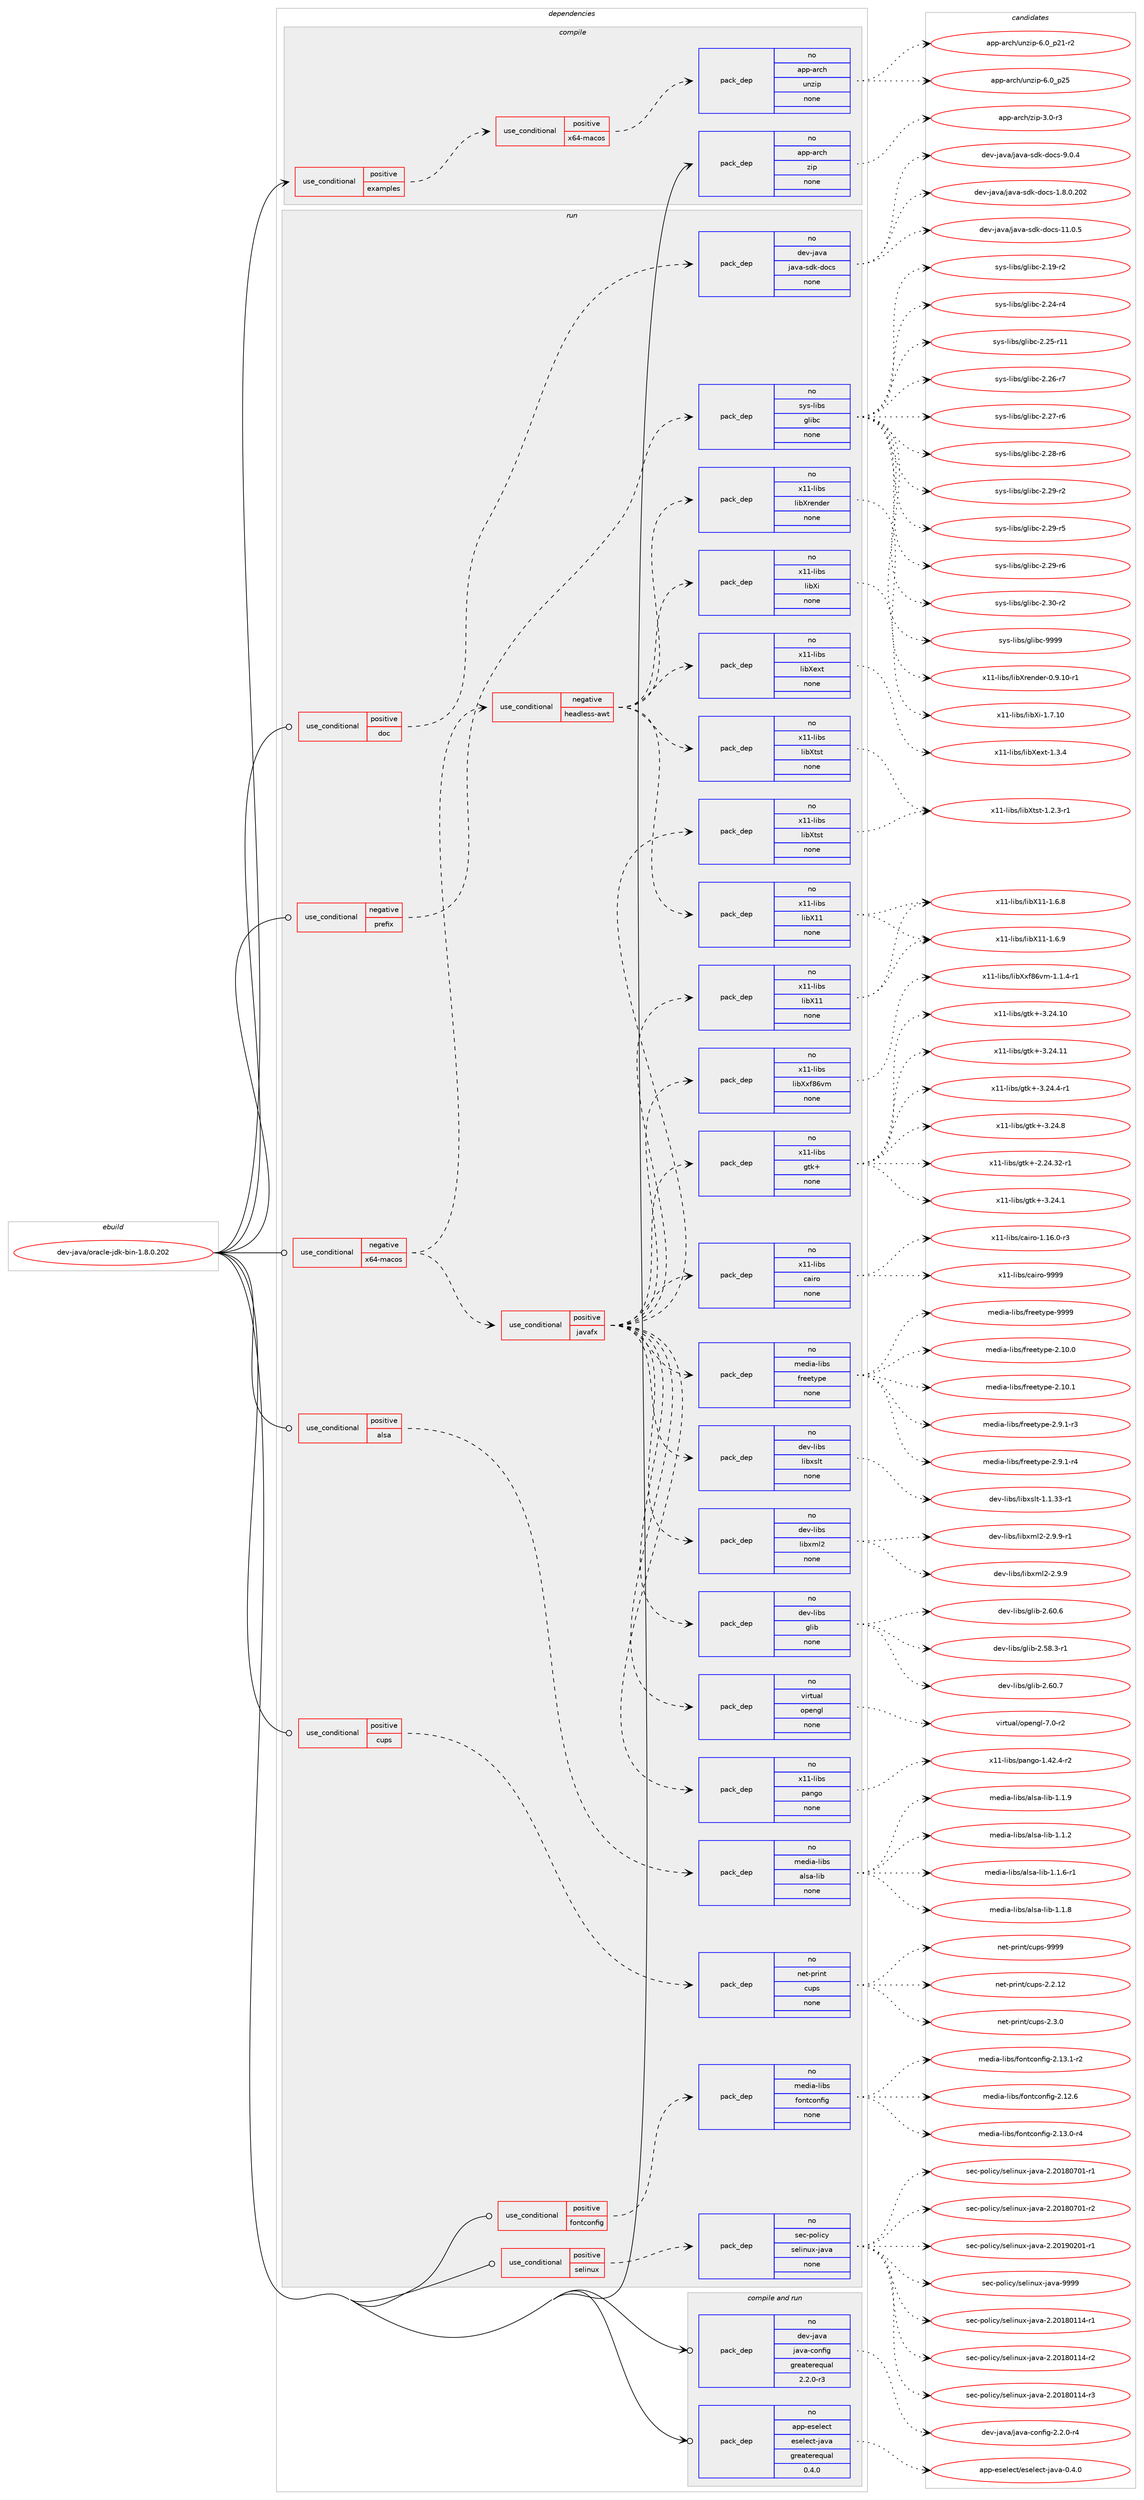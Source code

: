 digraph prolog {

# *************
# Graph options
# *************

newrank=true;
concentrate=true;
compound=true;
graph [rankdir=LR,fontname=Helvetica,fontsize=10,ranksep=1.5];#, ranksep=2.5, nodesep=0.2];
edge  [arrowhead=vee];
node  [fontname=Helvetica,fontsize=10];

# **********
# The ebuild
# **********

subgraph cluster_leftcol {
color=gray;
rank=same;
label=<<i>ebuild</i>>;
id [label="dev-java/oracle-jdk-bin-1.8.0.202", color=red, width=4, href="../dev-java/oracle-jdk-bin-1.8.0.202.svg"];
}

# ****************
# The dependencies
# ****************

subgraph cluster_midcol {
color=gray;
label=<<i>dependencies</i>>;
subgraph cluster_compile {
fillcolor="#eeeeee";
style=filled;
label=<<i>compile</i>>;
subgraph cond129307 {
dependency555800 [label=<<TABLE BORDER="0" CELLBORDER="1" CELLSPACING="0" CELLPADDING="4"><TR><TD ROWSPAN="3" CELLPADDING="10">use_conditional</TD></TR><TR><TD>positive</TD></TR><TR><TD>examples</TD></TR></TABLE>>, shape=none, color=red];
subgraph cond129308 {
dependency555801 [label=<<TABLE BORDER="0" CELLBORDER="1" CELLSPACING="0" CELLPADDING="4"><TR><TD ROWSPAN="3" CELLPADDING="10">use_conditional</TD></TR><TR><TD>positive</TD></TR><TR><TD>x64-macos</TD></TR></TABLE>>, shape=none, color=red];
subgraph pack415303 {
dependency555802 [label=<<TABLE BORDER="0" CELLBORDER="1" CELLSPACING="0" CELLPADDING="4" WIDTH="220"><TR><TD ROWSPAN="6" CELLPADDING="30">pack_dep</TD></TR><TR><TD WIDTH="110">no</TD></TR><TR><TD>app-arch</TD></TR><TR><TD>unzip</TD></TR><TR><TD>none</TD></TR><TR><TD></TD></TR></TABLE>>, shape=none, color=blue];
}
dependency555801:e -> dependency555802:w [weight=20,style="dashed",arrowhead="vee"];
}
dependency555800:e -> dependency555801:w [weight=20,style="dashed",arrowhead="vee"];
}
id:e -> dependency555800:w [weight=20,style="solid",arrowhead="vee"];
subgraph pack415304 {
dependency555803 [label=<<TABLE BORDER="0" CELLBORDER="1" CELLSPACING="0" CELLPADDING="4" WIDTH="220"><TR><TD ROWSPAN="6" CELLPADDING="30">pack_dep</TD></TR><TR><TD WIDTH="110">no</TD></TR><TR><TD>app-arch</TD></TR><TR><TD>zip</TD></TR><TR><TD>none</TD></TR><TR><TD></TD></TR></TABLE>>, shape=none, color=blue];
}
id:e -> dependency555803:w [weight=20,style="solid",arrowhead="vee"];
}
subgraph cluster_compileandrun {
fillcolor="#eeeeee";
style=filled;
label=<<i>compile and run</i>>;
subgraph pack415305 {
dependency555804 [label=<<TABLE BORDER="0" CELLBORDER="1" CELLSPACING="0" CELLPADDING="4" WIDTH="220"><TR><TD ROWSPAN="6" CELLPADDING="30">pack_dep</TD></TR><TR><TD WIDTH="110">no</TD></TR><TR><TD>app-eselect</TD></TR><TR><TD>eselect-java</TD></TR><TR><TD>greaterequal</TD></TR><TR><TD>0.4.0</TD></TR></TABLE>>, shape=none, color=blue];
}
id:e -> dependency555804:w [weight=20,style="solid",arrowhead="odotvee"];
subgraph pack415306 {
dependency555805 [label=<<TABLE BORDER="0" CELLBORDER="1" CELLSPACING="0" CELLPADDING="4" WIDTH="220"><TR><TD ROWSPAN="6" CELLPADDING="30">pack_dep</TD></TR><TR><TD WIDTH="110">no</TD></TR><TR><TD>dev-java</TD></TR><TR><TD>java-config</TD></TR><TR><TD>greaterequal</TD></TR><TR><TD>2.2.0-r3</TD></TR></TABLE>>, shape=none, color=blue];
}
id:e -> dependency555805:w [weight=20,style="solid",arrowhead="odotvee"];
}
subgraph cluster_run {
fillcolor="#eeeeee";
style=filled;
label=<<i>run</i>>;
subgraph cond129309 {
dependency555806 [label=<<TABLE BORDER="0" CELLBORDER="1" CELLSPACING="0" CELLPADDING="4"><TR><TD ROWSPAN="3" CELLPADDING="10">use_conditional</TD></TR><TR><TD>negative</TD></TR><TR><TD>prefix</TD></TR></TABLE>>, shape=none, color=red];
subgraph pack415307 {
dependency555807 [label=<<TABLE BORDER="0" CELLBORDER="1" CELLSPACING="0" CELLPADDING="4" WIDTH="220"><TR><TD ROWSPAN="6" CELLPADDING="30">pack_dep</TD></TR><TR><TD WIDTH="110">no</TD></TR><TR><TD>sys-libs</TD></TR><TR><TD>glibc</TD></TR><TR><TD>none</TD></TR><TR><TD></TD></TR></TABLE>>, shape=none, color=blue];
}
dependency555806:e -> dependency555807:w [weight=20,style="dashed",arrowhead="vee"];
}
id:e -> dependency555806:w [weight=20,style="solid",arrowhead="odot"];
subgraph cond129310 {
dependency555808 [label=<<TABLE BORDER="0" CELLBORDER="1" CELLSPACING="0" CELLPADDING="4"><TR><TD ROWSPAN="3" CELLPADDING="10">use_conditional</TD></TR><TR><TD>negative</TD></TR><TR><TD>x64-macos</TD></TR></TABLE>>, shape=none, color=red];
subgraph cond129311 {
dependency555809 [label=<<TABLE BORDER="0" CELLBORDER="1" CELLSPACING="0" CELLPADDING="4"><TR><TD ROWSPAN="3" CELLPADDING="10">use_conditional</TD></TR><TR><TD>negative</TD></TR><TR><TD>headless-awt</TD></TR></TABLE>>, shape=none, color=red];
subgraph pack415308 {
dependency555810 [label=<<TABLE BORDER="0" CELLBORDER="1" CELLSPACING="0" CELLPADDING="4" WIDTH="220"><TR><TD ROWSPAN="6" CELLPADDING="30">pack_dep</TD></TR><TR><TD WIDTH="110">no</TD></TR><TR><TD>x11-libs</TD></TR><TR><TD>libX11</TD></TR><TR><TD>none</TD></TR><TR><TD></TD></TR></TABLE>>, shape=none, color=blue];
}
dependency555809:e -> dependency555810:w [weight=20,style="dashed",arrowhead="vee"];
subgraph pack415309 {
dependency555811 [label=<<TABLE BORDER="0" CELLBORDER="1" CELLSPACING="0" CELLPADDING="4" WIDTH="220"><TR><TD ROWSPAN="6" CELLPADDING="30">pack_dep</TD></TR><TR><TD WIDTH="110">no</TD></TR><TR><TD>x11-libs</TD></TR><TR><TD>libXext</TD></TR><TR><TD>none</TD></TR><TR><TD></TD></TR></TABLE>>, shape=none, color=blue];
}
dependency555809:e -> dependency555811:w [weight=20,style="dashed",arrowhead="vee"];
subgraph pack415310 {
dependency555812 [label=<<TABLE BORDER="0" CELLBORDER="1" CELLSPACING="0" CELLPADDING="4" WIDTH="220"><TR><TD ROWSPAN="6" CELLPADDING="30">pack_dep</TD></TR><TR><TD WIDTH="110">no</TD></TR><TR><TD>x11-libs</TD></TR><TR><TD>libXi</TD></TR><TR><TD>none</TD></TR><TR><TD></TD></TR></TABLE>>, shape=none, color=blue];
}
dependency555809:e -> dependency555812:w [weight=20,style="dashed",arrowhead="vee"];
subgraph pack415311 {
dependency555813 [label=<<TABLE BORDER="0" CELLBORDER="1" CELLSPACING="0" CELLPADDING="4" WIDTH="220"><TR><TD ROWSPAN="6" CELLPADDING="30">pack_dep</TD></TR><TR><TD WIDTH="110">no</TD></TR><TR><TD>x11-libs</TD></TR><TR><TD>libXrender</TD></TR><TR><TD>none</TD></TR><TR><TD></TD></TR></TABLE>>, shape=none, color=blue];
}
dependency555809:e -> dependency555813:w [weight=20,style="dashed",arrowhead="vee"];
subgraph pack415312 {
dependency555814 [label=<<TABLE BORDER="0" CELLBORDER="1" CELLSPACING="0" CELLPADDING="4" WIDTH="220"><TR><TD ROWSPAN="6" CELLPADDING="30">pack_dep</TD></TR><TR><TD WIDTH="110">no</TD></TR><TR><TD>x11-libs</TD></TR><TR><TD>libXtst</TD></TR><TR><TD>none</TD></TR><TR><TD></TD></TR></TABLE>>, shape=none, color=blue];
}
dependency555809:e -> dependency555814:w [weight=20,style="dashed",arrowhead="vee"];
}
dependency555808:e -> dependency555809:w [weight=20,style="dashed",arrowhead="vee"];
subgraph cond129312 {
dependency555815 [label=<<TABLE BORDER="0" CELLBORDER="1" CELLSPACING="0" CELLPADDING="4"><TR><TD ROWSPAN="3" CELLPADDING="10">use_conditional</TD></TR><TR><TD>positive</TD></TR><TR><TD>javafx</TD></TR></TABLE>>, shape=none, color=red];
subgraph pack415313 {
dependency555816 [label=<<TABLE BORDER="0" CELLBORDER="1" CELLSPACING="0" CELLPADDING="4" WIDTH="220"><TR><TD ROWSPAN="6" CELLPADDING="30">pack_dep</TD></TR><TR><TD WIDTH="110">no</TD></TR><TR><TD>dev-libs</TD></TR><TR><TD>glib</TD></TR><TR><TD>none</TD></TR><TR><TD></TD></TR></TABLE>>, shape=none, color=blue];
}
dependency555815:e -> dependency555816:w [weight=20,style="dashed",arrowhead="vee"];
subgraph pack415314 {
dependency555817 [label=<<TABLE BORDER="0" CELLBORDER="1" CELLSPACING="0" CELLPADDING="4" WIDTH="220"><TR><TD ROWSPAN="6" CELLPADDING="30">pack_dep</TD></TR><TR><TD WIDTH="110">no</TD></TR><TR><TD>dev-libs</TD></TR><TR><TD>libxml2</TD></TR><TR><TD>none</TD></TR><TR><TD></TD></TR></TABLE>>, shape=none, color=blue];
}
dependency555815:e -> dependency555817:w [weight=20,style="dashed",arrowhead="vee"];
subgraph pack415315 {
dependency555818 [label=<<TABLE BORDER="0" CELLBORDER="1" CELLSPACING="0" CELLPADDING="4" WIDTH="220"><TR><TD ROWSPAN="6" CELLPADDING="30">pack_dep</TD></TR><TR><TD WIDTH="110">no</TD></TR><TR><TD>dev-libs</TD></TR><TR><TD>libxslt</TD></TR><TR><TD>none</TD></TR><TR><TD></TD></TR></TABLE>>, shape=none, color=blue];
}
dependency555815:e -> dependency555818:w [weight=20,style="dashed",arrowhead="vee"];
subgraph pack415316 {
dependency555819 [label=<<TABLE BORDER="0" CELLBORDER="1" CELLSPACING="0" CELLPADDING="4" WIDTH="220"><TR><TD ROWSPAN="6" CELLPADDING="30">pack_dep</TD></TR><TR><TD WIDTH="110">no</TD></TR><TR><TD>media-libs</TD></TR><TR><TD>freetype</TD></TR><TR><TD>none</TD></TR><TR><TD></TD></TR></TABLE>>, shape=none, color=blue];
}
dependency555815:e -> dependency555819:w [weight=20,style="dashed",arrowhead="vee"];
subgraph pack415317 {
dependency555820 [label=<<TABLE BORDER="0" CELLBORDER="1" CELLSPACING="0" CELLPADDING="4" WIDTH="220"><TR><TD ROWSPAN="6" CELLPADDING="30">pack_dep</TD></TR><TR><TD WIDTH="110">no</TD></TR><TR><TD>x11-libs</TD></TR><TR><TD>cairo</TD></TR><TR><TD>none</TD></TR><TR><TD></TD></TR></TABLE>>, shape=none, color=blue];
}
dependency555815:e -> dependency555820:w [weight=20,style="dashed",arrowhead="vee"];
subgraph pack415318 {
dependency555821 [label=<<TABLE BORDER="0" CELLBORDER="1" CELLSPACING="0" CELLPADDING="4" WIDTH="220"><TR><TD ROWSPAN="6" CELLPADDING="30">pack_dep</TD></TR><TR><TD WIDTH="110">no</TD></TR><TR><TD>x11-libs</TD></TR><TR><TD>gtk+</TD></TR><TR><TD>none</TD></TR><TR><TD></TD></TR></TABLE>>, shape=none, color=blue];
}
dependency555815:e -> dependency555821:w [weight=20,style="dashed",arrowhead="vee"];
subgraph pack415319 {
dependency555822 [label=<<TABLE BORDER="0" CELLBORDER="1" CELLSPACING="0" CELLPADDING="4" WIDTH="220"><TR><TD ROWSPAN="6" CELLPADDING="30">pack_dep</TD></TR><TR><TD WIDTH="110">no</TD></TR><TR><TD>x11-libs</TD></TR><TR><TD>libX11</TD></TR><TR><TD>none</TD></TR><TR><TD></TD></TR></TABLE>>, shape=none, color=blue];
}
dependency555815:e -> dependency555822:w [weight=20,style="dashed",arrowhead="vee"];
subgraph pack415320 {
dependency555823 [label=<<TABLE BORDER="0" CELLBORDER="1" CELLSPACING="0" CELLPADDING="4" WIDTH="220"><TR><TD ROWSPAN="6" CELLPADDING="30">pack_dep</TD></TR><TR><TD WIDTH="110">no</TD></TR><TR><TD>x11-libs</TD></TR><TR><TD>libXtst</TD></TR><TR><TD>none</TD></TR><TR><TD></TD></TR></TABLE>>, shape=none, color=blue];
}
dependency555815:e -> dependency555823:w [weight=20,style="dashed",arrowhead="vee"];
subgraph pack415321 {
dependency555824 [label=<<TABLE BORDER="0" CELLBORDER="1" CELLSPACING="0" CELLPADDING="4" WIDTH="220"><TR><TD ROWSPAN="6" CELLPADDING="30">pack_dep</TD></TR><TR><TD WIDTH="110">no</TD></TR><TR><TD>x11-libs</TD></TR><TR><TD>libXxf86vm</TD></TR><TR><TD>none</TD></TR><TR><TD></TD></TR></TABLE>>, shape=none, color=blue];
}
dependency555815:e -> dependency555824:w [weight=20,style="dashed",arrowhead="vee"];
subgraph pack415322 {
dependency555825 [label=<<TABLE BORDER="0" CELLBORDER="1" CELLSPACING="0" CELLPADDING="4" WIDTH="220"><TR><TD ROWSPAN="6" CELLPADDING="30">pack_dep</TD></TR><TR><TD WIDTH="110">no</TD></TR><TR><TD>x11-libs</TD></TR><TR><TD>pango</TD></TR><TR><TD>none</TD></TR><TR><TD></TD></TR></TABLE>>, shape=none, color=blue];
}
dependency555815:e -> dependency555825:w [weight=20,style="dashed",arrowhead="vee"];
subgraph pack415323 {
dependency555826 [label=<<TABLE BORDER="0" CELLBORDER="1" CELLSPACING="0" CELLPADDING="4" WIDTH="220"><TR><TD ROWSPAN="6" CELLPADDING="30">pack_dep</TD></TR><TR><TD WIDTH="110">no</TD></TR><TR><TD>virtual</TD></TR><TR><TD>opengl</TD></TR><TR><TD>none</TD></TR><TR><TD></TD></TR></TABLE>>, shape=none, color=blue];
}
dependency555815:e -> dependency555826:w [weight=20,style="dashed",arrowhead="vee"];
}
dependency555808:e -> dependency555815:w [weight=20,style="dashed",arrowhead="vee"];
}
id:e -> dependency555808:w [weight=20,style="solid",arrowhead="odot"];
subgraph cond129313 {
dependency555827 [label=<<TABLE BORDER="0" CELLBORDER="1" CELLSPACING="0" CELLPADDING="4"><TR><TD ROWSPAN="3" CELLPADDING="10">use_conditional</TD></TR><TR><TD>positive</TD></TR><TR><TD>alsa</TD></TR></TABLE>>, shape=none, color=red];
subgraph pack415324 {
dependency555828 [label=<<TABLE BORDER="0" CELLBORDER="1" CELLSPACING="0" CELLPADDING="4" WIDTH="220"><TR><TD ROWSPAN="6" CELLPADDING="30">pack_dep</TD></TR><TR><TD WIDTH="110">no</TD></TR><TR><TD>media-libs</TD></TR><TR><TD>alsa-lib</TD></TR><TR><TD>none</TD></TR><TR><TD></TD></TR></TABLE>>, shape=none, color=blue];
}
dependency555827:e -> dependency555828:w [weight=20,style="dashed",arrowhead="vee"];
}
id:e -> dependency555827:w [weight=20,style="solid",arrowhead="odot"];
subgraph cond129314 {
dependency555829 [label=<<TABLE BORDER="0" CELLBORDER="1" CELLSPACING="0" CELLPADDING="4"><TR><TD ROWSPAN="3" CELLPADDING="10">use_conditional</TD></TR><TR><TD>positive</TD></TR><TR><TD>cups</TD></TR></TABLE>>, shape=none, color=red];
subgraph pack415325 {
dependency555830 [label=<<TABLE BORDER="0" CELLBORDER="1" CELLSPACING="0" CELLPADDING="4" WIDTH="220"><TR><TD ROWSPAN="6" CELLPADDING="30">pack_dep</TD></TR><TR><TD WIDTH="110">no</TD></TR><TR><TD>net-print</TD></TR><TR><TD>cups</TD></TR><TR><TD>none</TD></TR><TR><TD></TD></TR></TABLE>>, shape=none, color=blue];
}
dependency555829:e -> dependency555830:w [weight=20,style="dashed",arrowhead="vee"];
}
id:e -> dependency555829:w [weight=20,style="solid",arrowhead="odot"];
subgraph cond129315 {
dependency555831 [label=<<TABLE BORDER="0" CELLBORDER="1" CELLSPACING="0" CELLPADDING="4"><TR><TD ROWSPAN="3" CELLPADDING="10">use_conditional</TD></TR><TR><TD>positive</TD></TR><TR><TD>doc</TD></TR></TABLE>>, shape=none, color=red];
subgraph pack415326 {
dependency555832 [label=<<TABLE BORDER="0" CELLBORDER="1" CELLSPACING="0" CELLPADDING="4" WIDTH="220"><TR><TD ROWSPAN="6" CELLPADDING="30">pack_dep</TD></TR><TR><TD WIDTH="110">no</TD></TR><TR><TD>dev-java</TD></TR><TR><TD>java-sdk-docs</TD></TR><TR><TD>none</TD></TR><TR><TD></TD></TR></TABLE>>, shape=none, color=blue];
}
dependency555831:e -> dependency555832:w [weight=20,style="dashed",arrowhead="vee"];
}
id:e -> dependency555831:w [weight=20,style="solid",arrowhead="odot"];
subgraph cond129316 {
dependency555833 [label=<<TABLE BORDER="0" CELLBORDER="1" CELLSPACING="0" CELLPADDING="4"><TR><TD ROWSPAN="3" CELLPADDING="10">use_conditional</TD></TR><TR><TD>positive</TD></TR><TR><TD>fontconfig</TD></TR></TABLE>>, shape=none, color=red];
subgraph pack415327 {
dependency555834 [label=<<TABLE BORDER="0" CELLBORDER="1" CELLSPACING="0" CELLPADDING="4" WIDTH="220"><TR><TD ROWSPAN="6" CELLPADDING="30">pack_dep</TD></TR><TR><TD WIDTH="110">no</TD></TR><TR><TD>media-libs</TD></TR><TR><TD>fontconfig</TD></TR><TR><TD>none</TD></TR><TR><TD></TD></TR></TABLE>>, shape=none, color=blue];
}
dependency555833:e -> dependency555834:w [weight=20,style="dashed",arrowhead="vee"];
}
id:e -> dependency555833:w [weight=20,style="solid",arrowhead="odot"];
subgraph cond129317 {
dependency555835 [label=<<TABLE BORDER="0" CELLBORDER="1" CELLSPACING="0" CELLPADDING="4"><TR><TD ROWSPAN="3" CELLPADDING="10">use_conditional</TD></TR><TR><TD>positive</TD></TR><TR><TD>selinux</TD></TR></TABLE>>, shape=none, color=red];
subgraph pack415328 {
dependency555836 [label=<<TABLE BORDER="0" CELLBORDER="1" CELLSPACING="0" CELLPADDING="4" WIDTH="220"><TR><TD ROWSPAN="6" CELLPADDING="30">pack_dep</TD></TR><TR><TD WIDTH="110">no</TD></TR><TR><TD>sec-policy</TD></TR><TR><TD>selinux-java</TD></TR><TR><TD>none</TD></TR><TR><TD></TD></TR></TABLE>>, shape=none, color=blue];
}
dependency555835:e -> dependency555836:w [weight=20,style="dashed",arrowhead="vee"];
}
id:e -> dependency555835:w [weight=20,style="solid",arrowhead="odot"];
}
}

# **************
# The candidates
# **************

subgraph cluster_choices {
rank=same;
color=gray;
label=<<i>candidates</i>>;

subgraph choice415303 {
color=black;
nodesep=1;
choice9711211245971149910447117110122105112455446489511250494511450 [label="app-arch/unzip-6.0_p21-r2", color=red, width=4,href="../app-arch/unzip-6.0_p21-r2.svg"];
choice971121124597114991044711711012210511245544648951125053 [label="app-arch/unzip-6.0_p25", color=red, width=4,href="../app-arch/unzip-6.0_p25.svg"];
dependency555802:e -> choice9711211245971149910447117110122105112455446489511250494511450:w [style=dotted,weight="100"];
dependency555802:e -> choice971121124597114991044711711012210511245544648951125053:w [style=dotted,weight="100"];
}
subgraph choice415304 {
color=black;
nodesep=1;
choice9711211245971149910447122105112455146484511451 [label="app-arch/zip-3.0-r3", color=red, width=4,href="../app-arch/zip-3.0-r3.svg"];
dependency555803:e -> choice9711211245971149910447122105112455146484511451:w [style=dotted,weight="100"];
}
subgraph choice415305 {
color=black;
nodesep=1;
choice9711211245101115101108101991164710111510110810199116451069711897454846524648 [label="app-eselect/eselect-java-0.4.0", color=red, width=4,href="../app-eselect/eselect-java-0.4.0.svg"];
dependency555804:e -> choice9711211245101115101108101991164710111510110810199116451069711897454846524648:w [style=dotted,weight="100"];
}
subgraph choice415306 {
color=black;
nodesep=1;
choice10010111845106971189747106971189745991111101021051034550465046484511452 [label="dev-java/java-config-2.2.0-r4", color=red, width=4,href="../dev-java/java-config-2.2.0-r4.svg"];
dependency555805:e -> choice10010111845106971189747106971189745991111101021051034550465046484511452:w [style=dotted,weight="100"];
}
subgraph choice415307 {
color=black;
nodesep=1;
choice115121115451081059811547103108105989945504649574511450 [label="sys-libs/glibc-2.19-r2", color=red, width=4,href="../sys-libs/glibc-2.19-r2.svg"];
choice115121115451081059811547103108105989945504650524511452 [label="sys-libs/glibc-2.24-r4", color=red, width=4,href="../sys-libs/glibc-2.24-r4.svg"];
choice11512111545108105981154710310810598994550465053451144949 [label="sys-libs/glibc-2.25-r11", color=red, width=4,href="../sys-libs/glibc-2.25-r11.svg"];
choice115121115451081059811547103108105989945504650544511455 [label="sys-libs/glibc-2.26-r7", color=red, width=4,href="../sys-libs/glibc-2.26-r7.svg"];
choice115121115451081059811547103108105989945504650554511454 [label="sys-libs/glibc-2.27-r6", color=red, width=4,href="../sys-libs/glibc-2.27-r6.svg"];
choice115121115451081059811547103108105989945504650564511454 [label="sys-libs/glibc-2.28-r6", color=red, width=4,href="../sys-libs/glibc-2.28-r6.svg"];
choice115121115451081059811547103108105989945504650574511450 [label="sys-libs/glibc-2.29-r2", color=red, width=4,href="../sys-libs/glibc-2.29-r2.svg"];
choice115121115451081059811547103108105989945504650574511453 [label="sys-libs/glibc-2.29-r5", color=red, width=4,href="../sys-libs/glibc-2.29-r5.svg"];
choice115121115451081059811547103108105989945504650574511454 [label="sys-libs/glibc-2.29-r6", color=red, width=4,href="../sys-libs/glibc-2.29-r6.svg"];
choice115121115451081059811547103108105989945504651484511450 [label="sys-libs/glibc-2.30-r2", color=red, width=4,href="../sys-libs/glibc-2.30-r2.svg"];
choice11512111545108105981154710310810598994557575757 [label="sys-libs/glibc-9999", color=red, width=4,href="../sys-libs/glibc-9999.svg"];
dependency555807:e -> choice115121115451081059811547103108105989945504649574511450:w [style=dotted,weight="100"];
dependency555807:e -> choice115121115451081059811547103108105989945504650524511452:w [style=dotted,weight="100"];
dependency555807:e -> choice11512111545108105981154710310810598994550465053451144949:w [style=dotted,weight="100"];
dependency555807:e -> choice115121115451081059811547103108105989945504650544511455:w [style=dotted,weight="100"];
dependency555807:e -> choice115121115451081059811547103108105989945504650554511454:w [style=dotted,weight="100"];
dependency555807:e -> choice115121115451081059811547103108105989945504650564511454:w [style=dotted,weight="100"];
dependency555807:e -> choice115121115451081059811547103108105989945504650574511450:w [style=dotted,weight="100"];
dependency555807:e -> choice115121115451081059811547103108105989945504650574511453:w [style=dotted,weight="100"];
dependency555807:e -> choice115121115451081059811547103108105989945504650574511454:w [style=dotted,weight="100"];
dependency555807:e -> choice115121115451081059811547103108105989945504651484511450:w [style=dotted,weight="100"];
dependency555807:e -> choice11512111545108105981154710310810598994557575757:w [style=dotted,weight="100"];
}
subgraph choice415308 {
color=black;
nodesep=1;
choice120494945108105981154710810598884949454946544656 [label="x11-libs/libX11-1.6.8", color=red, width=4,href="../x11-libs/libX11-1.6.8.svg"];
choice120494945108105981154710810598884949454946544657 [label="x11-libs/libX11-1.6.9", color=red, width=4,href="../x11-libs/libX11-1.6.9.svg"];
dependency555810:e -> choice120494945108105981154710810598884949454946544656:w [style=dotted,weight="100"];
dependency555810:e -> choice120494945108105981154710810598884949454946544657:w [style=dotted,weight="100"];
}
subgraph choice415309 {
color=black;
nodesep=1;
choice12049494510810598115471081059888101120116454946514652 [label="x11-libs/libXext-1.3.4", color=red, width=4,href="../x11-libs/libXext-1.3.4.svg"];
dependency555811:e -> choice12049494510810598115471081059888101120116454946514652:w [style=dotted,weight="100"];
}
subgraph choice415310 {
color=black;
nodesep=1;
choice1204949451081059811547108105988810545494655464948 [label="x11-libs/libXi-1.7.10", color=red, width=4,href="../x11-libs/libXi-1.7.10.svg"];
dependency555812:e -> choice1204949451081059811547108105988810545494655464948:w [style=dotted,weight="100"];
}
subgraph choice415311 {
color=black;
nodesep=1;
choice12049494510810598115471081059888114101110100101114454846574649484511449 [label="x11-libs/libXrender-0.9.10-r1", color=red, width=4,href="../x11-libs/libXrender-0.9.10-r1.svg"];
dependency555813:e -> choice12049494510810598115471081059888114101110100101114454846574649484511449:w [style=dotted,weight="100"];
}
subgraph choice415312 {
color=black;
nodesep=1;
choice120494945108105981154710810598881161151164549465046514511449 [label="x11-libs/libXtst-1.2.3-r1", color=red, width=4,href="../x11-libs/libXtst-1.2.3-r1.svg"];
dependency555814:e -> choice120494945108105981154710810598881161151164549465046514511449:w [style=dotted,weight="100"];
}
subgraph choice415313 {
color=black;
nodesep=1;
choice10010111845108105981154710310810598455046535646514511449 [label="dev-libs/glib-2.58.3-r1", color=red, width=4,href="../dev-libs/glib-2.58.3-r1.svg"];
choice1001011184510810598115471031081059845504654484654 [label="dev-libs/glib-2.60.6", color=red, width=4,href="../dev-libs/glib-2.60.6.svg"];
choice1001011184510810598115471031081059845504654484655 [label="dev-libs/glib-2.60.7", color=red, width=4,href="../dev-libs/glib-2.60.7.svg"];
dependency555816:e -> choice10010111845108105981154710310810598455046535646514511449:w [style=dotted,weight="100"];
dependency555816:e -> choice1001011184510810598115471031081059845504654484654:w [style=dotted,weight="100"];
dependency555816:e -> choice1001011184510810598115471031081059845504654484655:w [style=dotted,weight="100"];
}
subgraph choice415314 {
color=black;
nodesep=1;
choice1001011184510810598115471081059812010910850455046574657 [label="dev-libs/libxml2-2.9.9", color=red, width=4,href="../dev-libs/libxml2-2.9.9.svg"];
choice10010111845108105981154710810598120109108504550465746574511449 [label="dev-libs/libxml2-2.9.9-r1", color=red, width=4,href="../dev-libs/libxml2-2.9.9-r1.svg"];
dependency555817:e -> choice1001011184510810598115471081059812010910850455046574657:w [style=dotted,weight="100"];
dependency555817:e -> choice10010111845108105981154710810598120109108504550465746574511449:w [style=dotted,weight="100"];
}
subgraph choice415315 {
color=black;
nodesep=1;
choice10010111845108105981154710810598120115108116454946494651514511449 [label="dev-libs/libxslt-1.1.33-r1", color=red, width=4,href="../dev-libs/libxslt-1.1.33-r1.svg"];
dependency555818:e -> choice10010111845108105981154710810598120115108116454946494651514511449:w [style=dotted,weight="100"];
}
subgraph choice415316 {
color=black;
nodesep=1;
choice1091011001059745108105981154710211410110111612111210145504649484648 [label="media-libs/freetype-2.10.0", color=red, width=4,href="../media-libs/freetype-2.10.0.svg"];
choice1091011001059745108105981154710211410110111612111210145504649484649 [label="media-libs/freetype-2.10.1", color=red, width=4,href="../media-libs/freetype-2.10.1.svg"];
choice109101100105974510810598115471021141011011161211121014550465746494511451 [label="media-libs/freetype-2.9.1-r3", color=red, width=4,href="../media-libs/freetype-2.9.1-r3.svg"];
choice109101100105974510810598115471021141011011161211121014550465746494511452 [label="media-libs/freetype-2.9.1-r4", color=red, width=4,href="../media-libs/freetype-2.9.1-r4.svg"];
choice109101100105974510810598115471021141011011161211121014557575757 [label="media-libs/freetype-9999", color=red, width=4,href="../media-libs/freetype-9999.svg"];
dependency555819:e -> choice1091011001059745108105981154710211410110111612111210145504649484648:w [style=dotted,weight="100"];
dependency555819:e -> choice1091011001059745108105981154710211410110111612111210145504649484649:w [style=dotted,weight="100"];
dependency555819:e -> choice109101100105974510810598115471021141011011161211121014550465746494511451:w [style=dotted,weight="100"];
dependency555819:e -> choice109101100105974510810598115471021141011011161211121014550465746494511452:w [style=dotted,weight="100"];
dependency555819:e -> choice109101100105974510810598115471021141011011161211121014557575757:w [style=dotted,weight="100"];
}
subgraph choice415317 {
color=black;
nodesep=1;
choice12049494510810598115479997105114111454946495446484511451 [label="x11-libs/cairo-1.16.0-r3", color=red, width=4,href="../x11-libs/cairo-1.16.0-r3.svg"];
choice120494945108105981154799971051141114557575757 [label="x11-libs/cairo-9999", color=red, width=4,href="../x11-libs/cairo-9999.svg"];
dependency555820:e -> choice12049494510810598115479997105114111454946495446484511451:w [style=dotted,weight="100"];
dependency555820:e -> choice120494945108105981154799971051141114557575757:w [style=dotted,weight="100"];
}
subgraph choice415318 {
color=black;
nodesep=1;
choice12049494510810598115471031161074345504650524651504511449 [label="x11-libs/gtk+-2.24.32-r1", color=red, width=4,href="../x11-libs/gtk+-2.24.32-r1.svg"];
choice12049494510810598115471031161074345514650524649 [label="x11-libs/gtk+-3.24.1", color=red, width=4,href="../x11-libs/gtk+-3.24.1.svg"];
choice1204949451081059811547103116107434551465052464948 [label="x11-libs/gtk+-3.24.10", color=red, width=4,href="../x11-libs/gtk+-3.24.10.svg"];
choice1204949451081059811547103116107434551465052464949 [label="x11-libs/gtk+-3.24.11", color=red, width=4,href="../x11-libs/gtk+-3.24.11.svg"];
choice120494945108105981154710311610743455146505246524511449 [label="x11-libs/gtk+-3.24.4-r1", color=red, width=4,href="../x11-libs/gtk+-3.24.4-r1.svg"];
choice12049494510810598115471031161074345514650524656 [label="x11-libs/gtk+-3.24.8", color=red, width=4,href="../x11-libs/gtk+-3.24.8.svg"];
dependency555821:e -> choice12049494510810598115471031161074345504650524651504511449:w [style=dotted,weight="100"];
dependency555821:e -> choice12049494510810598115471031161074345514650524649:w [style=dotted,weight="100"];
dependency555821:e -> choice1204949451081059811547103116107434551465052464948:w [style=dotted,weight="100"];
dependency555821:e -> choice1204949451081059811547103116107434551465052464949:w [style=dotted,weight="100"];
dependency555821:e -> choice120494945108105981154710311610743455146505246524511449:w [style=dotted,weight="100"];
dependency555821:e -> choice12049494510810598115471031161074345514650524656:w [style=dotted,weight="100"];
}
subgraph choice415319 {
color=black;
nodesep=1;
choice120494945108105981154710810598884949454946544656 [label="x11-libs/libX11-1.6.8", color=red, width=4,href="../x11-libs/libX11-1.6.8.svg"];
choice120494945108105981154710810598884949454946544657 [label="x11-libs/libX11-1.6.9", color=red, width=4,href="../x11-libs/libX11-1.6.9.svg"];
dependency555822:e -> choice120494945108105981154710810598884949454946544656:w [style=dotted,weight="100"];
dependency555822:e -> choice120494945108105981154710810598884949454946544657:w [style=dotted,weight="100"];
}
subgraph choice415320 {
color=black;
nodesep=1;
choice120494945108105981154710810598881161151164549465046514511449 [label="x11-libs/libXtst-1.2.3-r1", color=red, width=4,href="../x11-libs/libXtst-1.2.3-r1.svg"];
dependency555823:e -> choice120494945108105981154710810598881161151164549465046514511449:w [style=dotted,weight="100"];
}
subgraph choice415321 {
color=black;
nodesep=1;
choice1204949451081059811547108105988812010256541181094549464946524511449 [label="x11-libs/libXxf86vm-1.1.4-r1", color=red, width=4,href="../x11-libs/libXxf86vm-1.1.4-r1.svg"];
dependency555824:e -> choice1204949451081059811547108105988812010256541181094549464946524511449:w [style=dotted,weight="100"];
}
subgraph choice415322 {
color=black;
nodesep=1;
choice120494945108105981154711297110103111454946525046524511450 [label="x11-libs/pango-1.42.4-r2", color=red, width=4,href="../x11-libs/pango-1.42.4-r2.svg"];
dependency555825:e -> choice120494945108105981154711297110103111454946525046524511450:w [style=dotted,weight="100"];
}
subgraph choice415323 {
color=black;
nodesep=1;
choice1181051141161179710847111112101110103108455546484511450 [label="virtual/opengl-7.0-r2", color=red, width=4,href="../virtual/opengl-7.0-r2.svg"];
dependency555826:e -> choice1181051141161179710847111112101110103108455546484511450:w [style=dotted,weight="100"];
}
subgraph choice415324 {
color=black;
nodesep=1;
choice1091011001059745108105981154797108115974510810598454946494650 [label="media-libs/alsa-lib-1.1.2", color=red, width=4,href="../media-libs/alsa-lib-1.1.2.svg"];
choice10910110010597451081059811547971081159745108105984549464946544511449 [label="media-libs/alsa-lib-1.1.6-r1", color=red, width=4,href="../media-libs/alsa-lib-1.1.6-r1.svg"];
choice1091011001059745108105981154797108115974510810598454946494656 [label="media-libs/alsa-lib-1.1.8", color=red, width=4,href="../media-libs/alsa-lib-1.1.8.svg"];
choice1091011001059745108105981154797108115974510810598454946494657 [label="media-libs/alsa-lib-1.1.9", color=red, width=4,href="../media-libs/alsa-lib-1.1.9.svg"];
dependency555828:e -> choice1091011001059745108105981154797108115974510810598454946494650:w [style=dotted,weight="100"];
dependency555828:e -> choice10910110010597451081059811547971081159745108105984549464946544511449:w [style=dotted,weight="100"];
dependency555828:e -> choice1091011001059745108105981154797108115974510810598454946494656:w [style=dotted,weight="100"];
dependency555828:e -> choice1091011001059745108105981154797108115974510810598454946494657:w [style=dotted,weight="100"];
}
subgraph choice415325 {
color=black;
nodesep=1;
choice11010111645112114105110116479911711211545504650464950 [label="net-print/cups-2.2.12", color=red, width=4,href="../net-print/cups-2.2.12.svg"];
choice110101116451121141051101164799117112115455046514648 [label="net-print/cups-2.3.0", color=red, width=4,href="../net-print/cups-2.3.0.svg"];
choice1101011164511211410511011647991171121154557575757 [label="net-print/cups-9999", color=red, width=4,href="../net-print/cups-9999.svg"];
dependency555830:e -> choice11010111645112114105110116479911711211545504650464950:w [style=dotted,weight="100"];
dependency555830:e -> choice110101116451121141051101164799117112115455046514648:w [style=dotted,weight="100"];
dependency555830:e -> choice1101011164511211410511011647991171121154557575757:w [style=dotted,weight="100"];
}
subgraph choice415326 {
color=black;
nodesep=1;
choice10010111845106971189747106971189745115100107451001119911545494656464846504850 [label="dev-java/java-sdk-docs-1.8.0.202", color=red, width=4,href="../dev-java/java-sdk-docs-1.8.0.202.svg"];
choice10010111845106971189747106971189745115100107451001119911545494946484653 [label="dev-java/java-sdk-docs-11.0.5", color=red, width=4,href="../dev-java/java-sdk-docs-11.0.5.svg"];
choice100101118451069711897471069711897451151001074510011199115455746484652 [label="dev-java/java-sdk-docs-9.0.4", color=red, width=4,href="../dev-java/java-sdk-docs-9.0.4.svg"];
dependency555832:e -> choice10010111845106971189747106971189745115100107451001119911545494656464846504850:w [style=dotted,weight="100"];
dependency555832:e -> choice10010111845106971189747106971189745115100107451001119911545494946484653:w [style=dotted,weight="100"];
dependency555832:e -> choice100101118451069711897471069711897451151001074510011199115455746484652:w [style=dotted,weight="100"];
}
subgraph choice415327 {
color=black;
nodesep=1;
choice109101100105974510810598115471021111101169911111010210510345504649504654 [label="media-libs/fontconfig-2.12.6", color=red, width=4,href="../media-libs/fontconfig-2.12.6.svg"];
choice1091011001059745108105981154710211111011699111110102105103455046495146484511452 [label="media-libs/fontconfig-2.13.0-r4", color=red, width=4,href="../media-libs/fontconfig-2.13.0-r4.svg"];
choice1091011001059745108105981154710211111011699111110102105103455046495146494511450 [label="media-libs/fontconfig-2.13.1-r2", color=red, width=4,href="../media-libs/fontconfig-2.13.1-r2.svg"];
dependency555834:e -> choice109101100105974510810598115471021111101169911111010210510345504649504654:w [style=dotted,weight="100"];
dependency555834:e -> choice1091011001059745108105981154710211111011699111110102105103455046495146484511452:w [style=dotted,weight="100"];
dependency555834:e -> choice1091011001059745108105981154710211111011699111110102105103455046495146494511450:w [style=dotted,weight="100"];
}
subgraph choice415328 {
color=black;
nodesep=1;
choice1151019945112111108105991214711510110810511011712045106971189745504650484956484949524511449 [label="sec-policy/selinux-java-2.20180114-r1", color=red, width=4,href="../sec-policy/selinux-java-2.20180114-r1.svg"];
choice1151019945112111108105991214711510110810511011712045106971189745504650484956484949524511450 [label="sec-policy/selinux-java-2.20180114-r2", color=red, width=4,href="../sec-policy/selinux-java-2.20180114-r2.svg"];
choice1151019945112111108105991214711510110810511011712045106971189745504650484956484949524511451 [label="sec-policy/selinux-java-2.20180114-r3", color=red, width=4,href="../sec-policy/selinux-java-2.20180114-r3.svg"];
choice1151019945112111108105991214711510110810511011712045106971189745504650484956485548494511449 [label="sec-policy/selinux-java-2.20180701-r1", color=red, width=4,href="../sec-policy/selinux-java-2.20180701-r1.svg"];
choice1151019945112111108105991214711510110810511011712045106971189745504650484956485548494511450 [label="sec-policy/selinux-java-2.20180701-r2", color=red, width=4,href="../sec-policy/selinux-java-2.20180701-r2.svg"];
choice1151019945112111108105991214711510110810511011712045106971189745504650484957485048494511449 [label="sec-policy/selinux-java-2.20190201-r1", color=red, width=4,href="../sec-policy/selinux-java-2.20190201-r1.svg"];
choice115101994511211110810599121471151011081051101171204510697118974557575757 [label="sec-policy/selinux-java-9999", color=red, width=4,href="../sec-policy/selinux-java-9999.svg"];
dependency555836:e -> choice1151019945112111108105991214711510110810511011712045106971189745504650484956484949524511449:w [style=dotted,weight="100"];
dependency555836:e -> choice1151019945112111108105991214711510110810511011712045106971189745504650484956484949524511450:w [style=dotted,weight="100"];
dependency555836:e -> choice1151019945112111108105991214711510110810511011712045106971189745504650484956484949524511451:w [style=dotted,weight="100"];
dependency555836:e -> choice1151019945112111108105991214711510110810511011712045106971189745504650484956485548494511449:w [style=dotted,weight="100"];
dependency555836:e -> choice1151019945112111108105991214711510110810511011712045106971189745504650484956485548494511450:w [style=dotted,weight="100"];
dependency555836:e -> choice1151019945112111108105991214711510110810511011712045106971189745504650484957485048494511449:w [style=dotted,weight="100"];
dependency555836:e -> choice115101994511211110810599121471151011081051101171204510697118974557575757:w [style=dotted,weight="100"];
}
}

}
